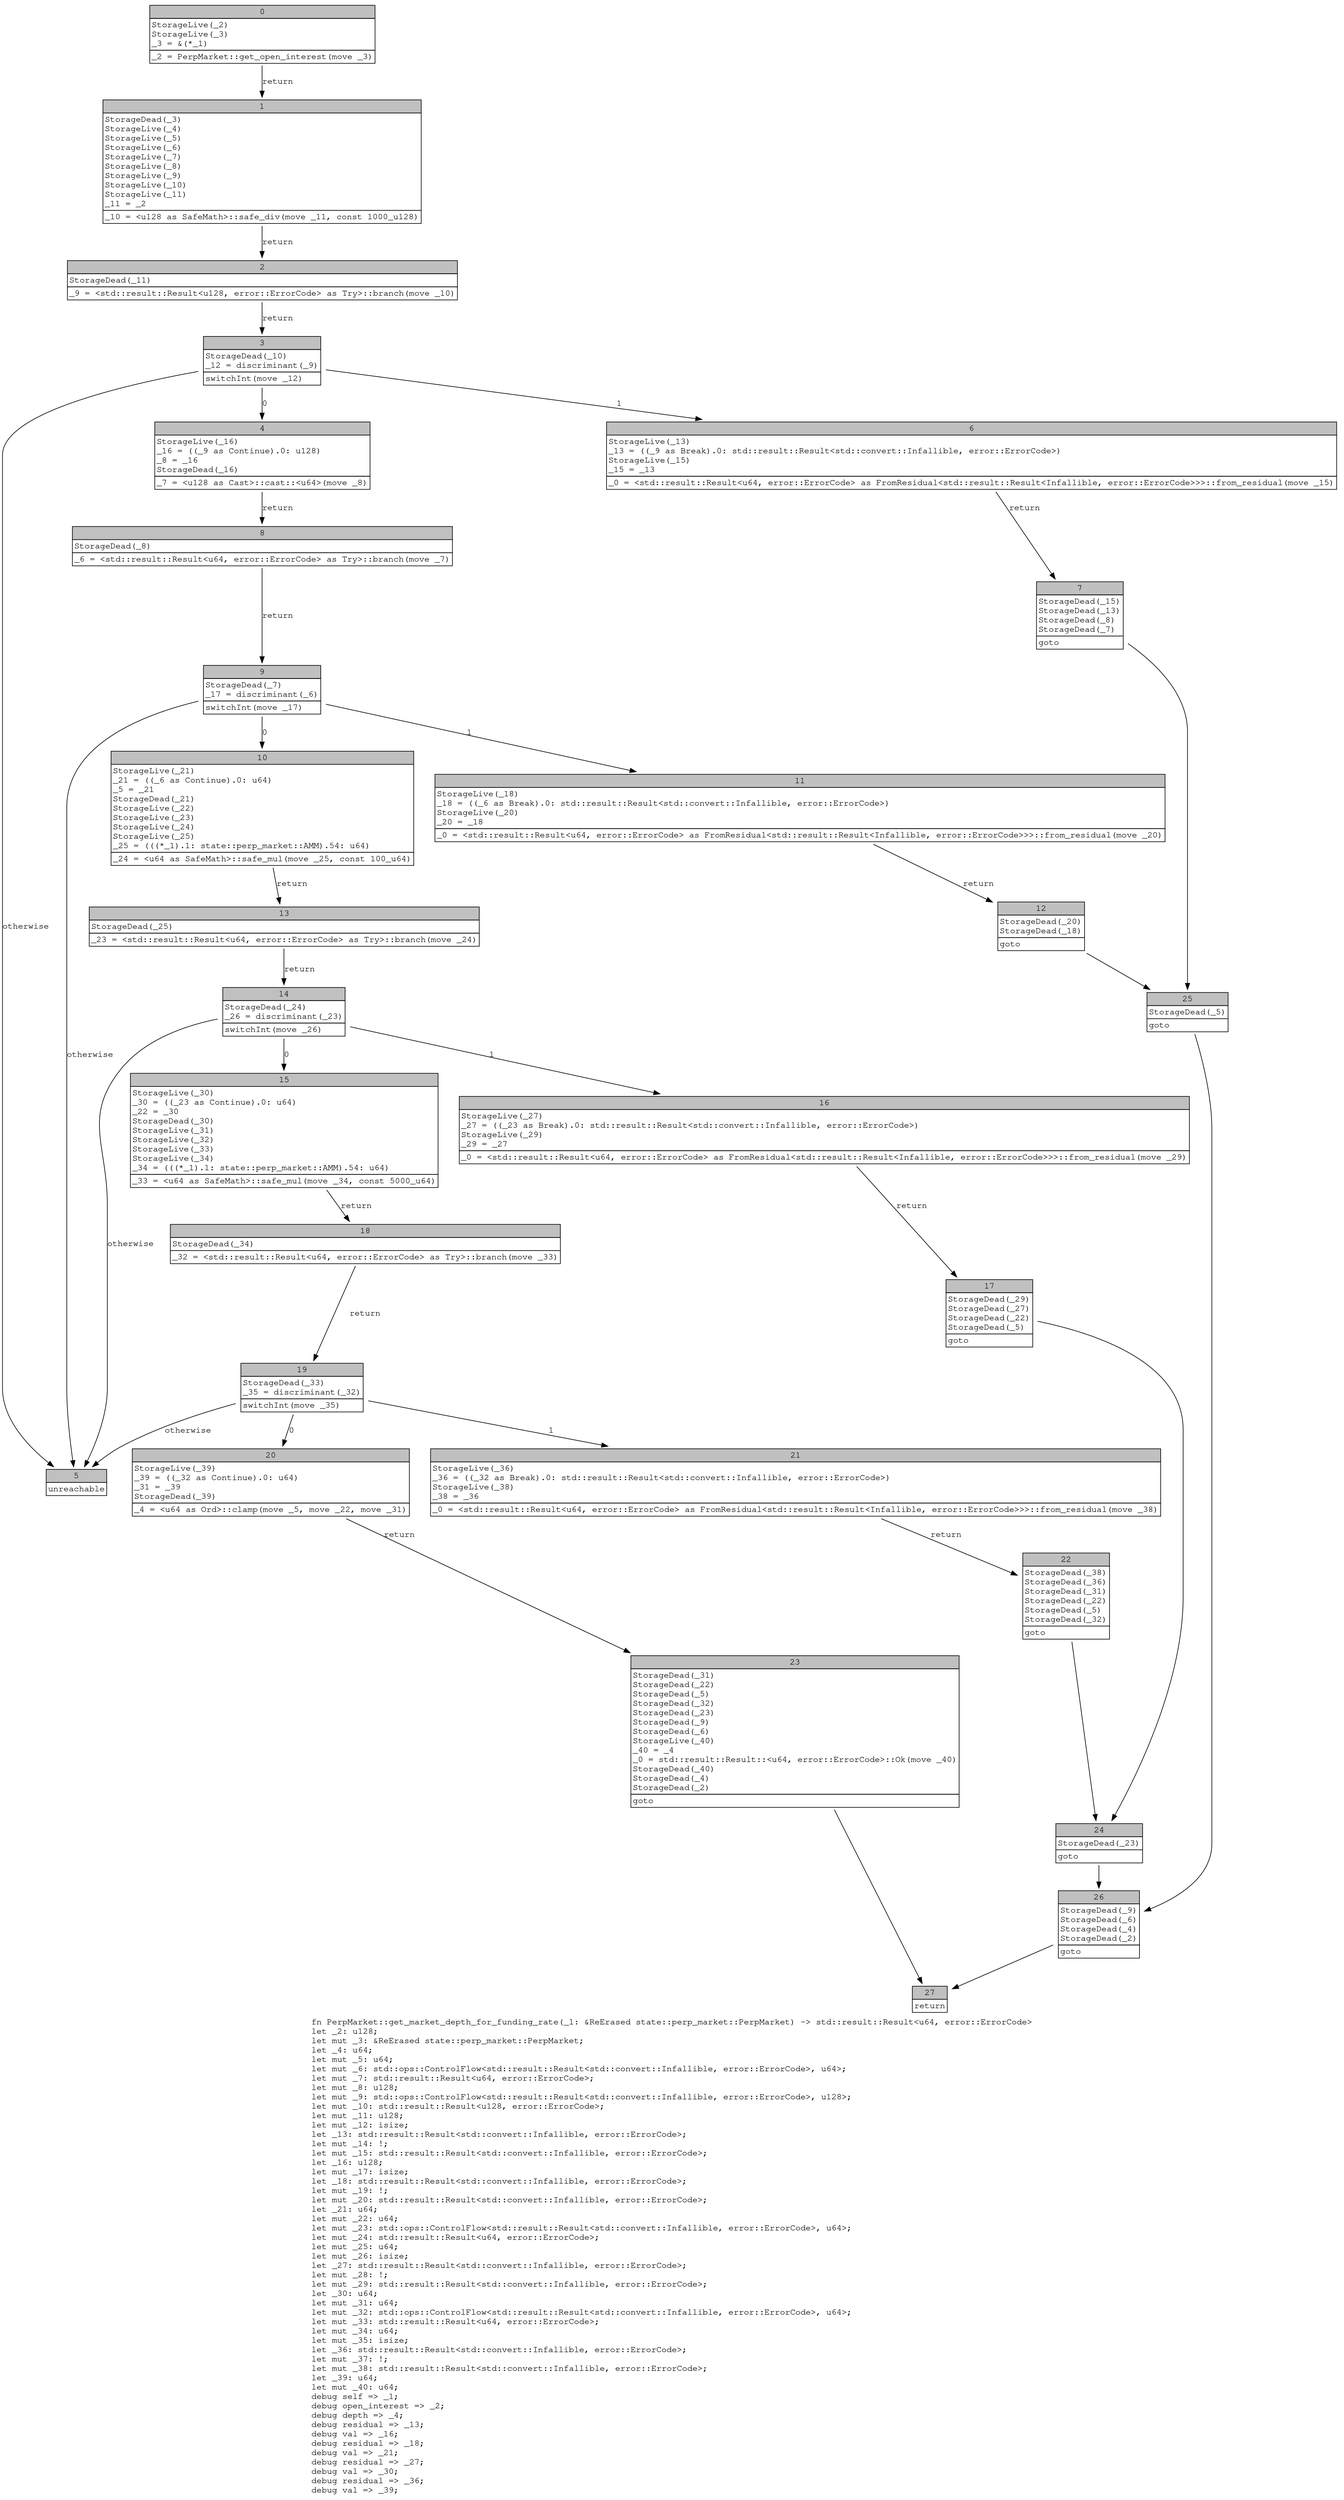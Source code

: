 digraph Mir_0_3804 {
    graph [fontname="Courier, monospace"];
    node [fontname="Courier, monospace"];
    edge [fontname="Courier, monospace"];
    label=<fn PerpMarket::get_market_depth_for_funding_rate(_1: &amp;ReErased state::perp_market::PerpMarket) -&gt; std::result::Result&lt;u64, error::ErrorCode&gt;<br align="left"/>let _2: u128;<br align="left"/>let mut _3: &amp;ReErased state::perp_market::PerpMarket;<br align="left"/>let _4: u64;<br align="left"/>let mut _5: u64;<br align="left"/>let mut _6: std::ops::ControlFlow&lt;std::result::Result&lt;std::convert::Infallible, error::ErrorCode&gt;, u64&gt;;<br align="left"/>let mut _7: std::result::Result&lt;u64, error::ErrorCode&gt;;<br align="left"/>let mut _8: u128;<br align="left"/>let mut _9: std::ops::ControlFlow&lt;std::result::Result&lt;std::convert::Infallible, error::ErrorCode&gt;, u128&gt;;<br align="left"/>let mut _10: std::result::Result&lt;u128, error::ErrorCode&gt;;<br align="left"/>let mut _11: u128;<br align="left"/>let mut _12: isize;<br align="left"/>let _13: std::result::Result&lt;std::convert::Infallible, error::ErrorCode&gt;;<br align="left"/>let mut _14: !;<br align="left"/>let mut _15: std::result::Result&lt;std::convert::Infallible, error::ErrorCode&gt;;<br align="left"/>let _16: u128;<br align="left"/>let mut _17: isize;<br align="left"/>let _18: std::result::Result&lt;std::convert::Infallible, error::ErrorCode&gt;;<br align="left"/>let mut _19: !;<br align="left"/>let mut _20: std::result::Result&lt;std::convert::Infallible, error::ErrorCode&gt;;<br align="left"/>let _21: u64;<br align="left"/>let mut _22: u64;<br align="left"/>let mut _23: std::ops::ControlFlow&lt;std::result::Result&lt;std::convert::Infallible, error::ErrorCode&gt;, u64&gt;;<br align="left"/>let mut _24: std::result::Result&lt;u64, error::ErrorCode&gt;;<br align="left"/>let mut _25: u64;<br align="left"/>let mut _26: isize;<br align="left"/>let _27: std::result::Result&lt;std::convert::Infallible, error::ErrorCode&gt;;<br align="left"/>let mut _28: !;<br align="left"/>let mut _29: std::result::Result&lt;std::convert::Infallible, error::ErrorCode&gt;;<br align="left"/>let _30: u64;<br align="left"/>let mut _31: u64;<br align="left"/>let mut _32: std::ops::ControlFlow&lt;std::result::Result&lt;std::convert::Infallible, error::ErrorCode&gt;, u64&gt;;<br align="left"/>let mut _33: std::result::Result&lt;u64, error::ErrorCode&gt;;<br align="left"/>let mut _34: u64;<br align="left"/>let mut _35: isize;<br align="left"/>let _36: std::result::Result&lt;std::convert::Infallible, error::ErrorCode&gt;;<br align="left"/>let mut _37: !;<br align="left"/>let mut _38: std::result::Result&lt;std::convert::Infallible, error::ErrorCode&gt;;<br align="left"/>let _39: u64;<br align="left"/>let mut _40: u64;<br align="left"/>debug self =&gt; _1;<br align="left"/>debug open_interest =&gt; _2;<br align="left"/>debug depth =&gt; _4;<br align="left"/>debug residual =&gt; _13;<br align="left"/>debug val =&gt; _16;<br align="left"/>debug residual =&gt; _18;<br align="left"/>debug val =&gt; _21;<br align="left"/>debug residual =&gt; _27;<br align="left"/>debug val =&gt; _30;<br align="left"/>debug residual =&gt; _36;<br align="left"/>debug val =&gt; _39;<br align="left"/>>;
    bb0__0_3804 [shape="none", label=<<table border="0" cellborder="1" cellspacing="0"><tr><td bgcolor="gray" align="center" colspan="1">0</td></tr><tr><td align="left" balign="left">StorageLive(_2)<br/>StorageLive(_3)<br/>_3 = &amp;(*_1)<br/></td></tr><tr><td align="left">_2 = PerpMarket::get_open_interest(move _3)</td></tr></table>>];
    bb1__0_3804 [shape="none", label=<<table border="0" cellborder="1" cellspacing="0"><tr><td bgcolor="gray" align="center" colspan="1">1</td></tr><tr><td align="left" balign="left">StorageDead(_3)<br/>StorageLive(_4)<br/>StorageLive(_5)<br/>StorageLive(_6)<br/>StorageLive(_7)<br/>StorageLive(_8)<br/>StorageLive(_9)<br/>StorageLive(_10)<br/>StorageLive(_11)<br/>_11 = _2<br/></td></tr><tr><td align="left">_10 = &lt;u128 as SafeMath&gt;::safe_div(move _11, const 1000_u128)</td></tr></table>>];
    bb2__0_3804 [shape="none", label=<<table border="0" cellborder="1" cellspacing="0"><tr><td bgcolor="gray" align="center" colspan="1">2</td></tr><tr><td align="left" balign="left">StorageDead(_11)<br/></td></tr><tr><td align="left">_9 = &lt;std::result::Result&lt;u128, error::ErrorCode&gt; as Try&gt;::branch(move _10)</td></tr></table>>];
    bb3__0_3804 [shape="none", label=<<table border="0" cellborder="1" cellspacing="0"><tr><td bgcolor="gray" align="center" colspan="1">3</td></tr><tr><td align="left" balign="left">StorageDead(_10)<br/>_12 = discriminant(_9)<br/></td></tr><tr><td align="left">switchInt(move _12)</td></tr></table>>];
    bb4__0_3804 [shape="none", label=<<table border="0" cellborder="1" cellspacing="0"><tr><td bgcolor="gray" align="center" colspan="1">4</td></tr><tr><td align="left" balign="left">StorageLive(_16)<br/>_16 = ((_9 as Continue).0: u128)<br/>_8 = _16<br/>StorageDead(_16)<br/></td></tr><tr><td align="left">_7 = &lt;u128 as Cast&gt;::cast::&lt;u64&gt;(move _8)</td></tr></table>>];
    bb5__0_3804 [shape="none", label=<<table border="0" cellborder="1" cellspacing="0"><tr><td bgcolor="gray" align="center" colspan="1">5</td></tr><tr><td align="left">unreachable</td></tr></table>>];
    bb6__0_3804 [shape="none", label=<<table border="0" cellborder="1" cellspacing="0"><tr><td bgcolor="gray" align="center" colspan="1">6</td></tr><tr><td align="left" balign="left">StorageLive(_13)<br/>_13 = ((_9 as Break).0: std::result::Result&lt;std::convert::Infallible, error::ErrorCode&gt;)<br/>StorageLive(_15)<br/>_15 = _13<br/></td></tr><tr><td align="left">_0 = &lt;std::result::Result&lt;u64, error::ErrorCode&gt; as FromResidual&lt;std::result::Result&lt;Infallible, error::ErrorCode&gt;&gt;&gt;::from_residual(move _15)</td></tr></table>>];
    bb7__0_3804 [shape="none", label=<<table border="0" cellborder="1" cellspacing="0"><tr><td bgcolor="gray" align="center" colspan="1">7</td></tr><tr><td align="left" balign="left">StorageDead(_15)<br/>StorageDead(_13)<br/>StorageDead(_8)<br/>StorageDead(_7)<br/></td></tr><tr><td align="left">goto</td></tr></table>>];
    bb8__0_3804 [shape="none", label=<<table border="0" cellborder="1" cellspacing="0"><tr><td bgcolor="gray" align="center" colspan="1">8</td></tr><tr><td align="left" balign="left">StorageDead(_8)<br/></td></tr><tr><td align="left">_6 = &lt;std::result::Result&lt;u64, error::ErrorCode&gt; as Try&gt;::branch(move _7)</td></tr></table>>];
    bb9__0_3804 [shape="none", label=<<table border="0" cellborder="1" cellspacing="0"><tr><td bgcolor="gray" align="center" colspan="1">9</td></tr><tr><td align="left" balign="left">StorageDead(_7)<br/>_17 = discriminant(_6)<br/></td></tr><tr><td align="left">switchInt(move _17)</td></tr></table>>];
    bb10__0_3804 [shape="none", label=<<table border="0" cellborder="1" cellspacing="0"><tr><td bgcolor="gray" align="center" colspan="1">10</td></tr><tr><td align="left" balign="left">StorageLive(_21)<br/>_21 = ((_6 as Continue).0: u64)<br/>_5 = _21<br/>StorageDead(_21)<br/>StorageLive(_22)<br/>StorageLive(_23)<br/>StorageLive(_24)<br/>StorageLive(_25)<br/>_25 = (((*_1).1: state::perp_market::AMM).54: u64)<br/></td></tr><tr><td align="left">_24 = &lt;u64 as SafeMath&gt;::safe_mul(move _25, const 100_u64)</td></tr></table>>];
    bb11__0_3804 [shape="none", label=<<table border="0" cellborder="1" cellspacing="0"><tr><td bgcolor="gray" align="center" colspan="1">11</td></tr><tr><td align="left" balign="left">StorageLive(_18)<br/>_18 = ((_6 as Break).0: std::result::Result&lt;std::convert::Infallible, error::ErrorCode&gt;)<br/>StorageLive(_20)<br/>_20 = _18<br/></td></tr><tr><td align="left">_0 = &lt;std::result::Result&lt;u64, error::ErrorCode&gt; as FromResidual&lt;std::result::Result&lt;Infallible, error::ErrorCode&gt;&gt;&gt;::from_residual(move _20)</td></tr></table>>];
    bb12__0_3804 [shape="none", label=<<table border="0" cellborder="1" cellspacing="0"><tr><td bgcolor="gray" align="center" colspan="1">12</td></tr><tr><td align="left" balign="left">StorageDead(_20)<br/>StorageDead(_18)<br/></td></tr><tr><td align="left">goto</td></tr></table>>];
    bb13__0_3804 [shape="none", label=<<table border="0" cellborder="1" cellspacing="0"><tr><td bgcolor="gray" align="center" colspan="1">13</td></tr><tr><td align="left" balign="left">StorageDead(_25)<br/></td></tr><tr><td align="left">_23 = &lt;std::result::Result&lt;u64, error::ErrorCode&gt; as Try&gt;::branch(move _24)</td></tr></table>>];
    bb14__0_3804 [shape="none", label=<<table border="0" cellborder="1" cellspacing="0"><tr><td bgcolor="gray" align="center" colspan="1">14</td></tr><tr><td align="left" balign="left">StorageDead(_24)<br/>_26 = discriminant(_23)<br/></td></tr><tr><td align="left">switchInt(move _26)</td></tr></table>>];
    bb15__0_3804 [shape="none", label=<<table border="0" cellborder="1" cellspacing="0"><tr><td bgcolor="gray" align="center" colspan="1">15</td></tr><tr><td align="left" balign="left">StorageLive(_30)<br/>_30 = ((_23 as Continue).0: u64)<br/>_22 = _30<br/>StorageDead(_30)<br/>StorageLive(_31)<br/>StorageLive(_32)<br/>StorageLive(_33)<br/>StorageLive(_34)<br/>_34 = (((*_1).1: state::perp_market::AMM).54: u64)<br/></td></tr><tr><td align="left">_33 = &lt;u64 as SafeMath&gt;::safe_mul(move _34, const 5000_u64)</td></tr></table>>];
    bb16__0_3804 [shape="none", label=<<table border="0" cellborder="1" cellspacing="0"><tr><td bgcolor="gray" align="center" colspan="1">16</td></tr><tr><td align="left" balign="left">StorageLive(_27)<br/>_27 = ((_23 as Break).0: std::result::Result&lt;std::convert::Infallible, error::ErrorCode&gt;)<br/>StorageLive(_29)<br/>_29 = _27<br/></td></tr><tr><td align="left">_0 = &lt;std::result::Result&lt;u64, error::ErrorCode&gt; as FromResidual&lt;std::result::Result&lt;Infallible, error::ErrorCode&gt;&gt;&gt;::from_residual(move _29)</td></tr></table>>];
    bb17__0_3804 [shape="none", label=<<table border="0" cellborder="1" cellspacing="0"><tr><td bgcolor="gray" align="center" colspan="1">17</td></tr><tr><td align="left" balign="left">StorageDead(_29)<br/>StorageDead(_27)<br/>StorageDead(_22)<br/>StorageDead(_5)<br/></td></tr><tr><td align="left">goto</td></tr></table>>];
    bb18__0_3804 [shape="none", label=<<table border="0" cellborder="1" cellspacing="0"><tr><td bgcolor="gray" align="center" colspan="1">18</td></tr><tr><td align="left" balign="left">StorageDead(_34)<br/></td></tr><tr><td align="left">_32 = &lt;std::result::Result&lt;u64, error::ErrorCode&gt; as Try&gt;::branch(move _33)</td></tr></table>>];
    bb19__0_3804 [shape="none", label=<<table border="0" cellborder="1" cellspacing="0"><tr><td bgcolor="gray" align="center" colspan="1">19</td></tr><tr><td align="left" balign="left">StorageDead(_33)<br/>_35 = discriminant(_32)<br/></td></tr><tr><td align="left">switchInt(move _35)</td></tr></table>>];
    bb20__0_3804 [shape="none", label=<<table border="0" cellborder="1" cellspacing="0"><tr><td bgcolor="gray" align="center" colspan="1">20</td></tr><tr><td align="left" balign="left">StorageLive(_39)<br/>_39 = ((_32 as Continue).0: u64)<br/>_31 = _39<br/>StorageDead(_39)<br/></td></tr><tr><td align="left">_4 = &lt;u64 as Ord&gt;::clamp(move _5, move _22, move _31)</td></tr></table>>];
    bb21__0_3804 [shape="none", label=<<table border="0" cellborder="1" cellspacing="0"><tr><td bgcolor="gray" align="center" colspan="1">21</td></tr><tr><td align="left" balign="left">StorageLive(_36)<br/>_36 = ((_32 as Break).0: std::result::Result&lt;std::convert::Infallible, error::ErrorCode&gt;)<br/>StorageLive(_38)<br/>_38 = _36<br/></td></tr><tr><td align="left">_0 = &lt;std::result::Result&lt;u64, error::ErrorCode&gt; as FromResidual&lt;std::result::Result&lt;Infallible, error::ErrorCode&gt;&gt;&gt;::from_residual(move _38)</td></tr></table>>];
    bb22__0_3804 [shape="none", label=<<table border="0" cellborder="1" cellspacing="0"><tr><td bgcolor="gray" align="center" colspan="1">22</td></tr><tr><td align="left" balign="left">StorageDead(_38)<br/>StorageDead(_36)<br/>StorageDead(_31)<br/>StorageDead(_22)<br/>StorageDead(_5)<br/>StorageDead(_32)<br/></td></tr><tr><td align="left">goto</td></tr></table>>];
    bb23__0_3804 [shape="none", label=<<table border="0" cellborder="1" cellspacing="0"><tr><td bgcolor="gray" align="center" colspan="1">23</td></tr><tr><td align="left" balign="left">StorageDead(_31)<br/>StorageDead(_22)<br/>StorageDead(_5)<br/>StorageDead(_32)<br/>StorageDead(_23)<br/>StorageDead(_9)<br/>StorageDead(_6)<br/>StorageLive(_40)<br/>_40 = _4<br/>_0 = std::result::Result::&lt;u64, error::ErrorCode&gt;::Ok(move _40)<br/>StorageDead(_40)<br/>StorageDead(_4)<br/>StorageDead(_2)<br/></td></tr><tr><td align="left">goto</td></tr></table>>];
    bb24__0_3804 [shape="none", label=<<table border="0" cellborder="1" cellspacing="0"><tr><td bgcolor="gray" align="center" colspan="1">24</td></tr><tr><td align="left" balign="left">StorageDead(_23)<br/></td></tr><tr><td align="left">goto</td></tr></table>>];
    bb25__0_3804 [shape="none", label=<<table border="0" cellborder="1" cellspacing="0"><tr><td bgcolor="gray" align="center" colspan="1">25</td></tr><tr><td align="left" balign="left">StorageDead(_5)<br/></td></tr><tr><td align="left">goto</td></tr></table>>];
    bb26__0_3804 [shape="none", label=<<table border="0" cellborder="1" cellspacing="0"><tr><td bgcolor="gray" align="center" colspan="1">26</td></tr><tr><td align="left" balign="left">StorageDead(_9)<br/>StorageDead(_6)<br/>StorageDead(_4)<br/>StorageDead(_2)<br/></td></tr><tr><td align="left">goto</td></tr></table>>];
    bb27__0_3804 [shape="none", label=<<table border="0" cellborder="1" cellspacing="0"><tr><td bgcolor="gray" align="center" colspan="1">27</td></tr><tr><td align="left">return</td></tr></table>>];
    bb0__0_3804 -> bb1__0_3804 [label="return"];
    bb1__0_3804 -> bb2__0_3804 [label="return"];
    bb2__0_3804 -> bb3__0_3804 [label="return"];
    bb3__0_3804 -> bb4__0_3804 [label="0"];
    bb3__0_3804 -> bb6__0_3804 [label="1"];
    bb3__0_3804 -> bb5__0_3804 [label="otherwise"];
    bb4__0_3804 -> bb8__0_3804 [label="return"];
    bb6__0_3804 -> bb7__0_3804 [label="return"];
    bb7__0_3804 -> bb25__0_3804 [label=""];
    bb8__0_3804 -> bb9__0_3804 [label="return"];
    bb9__0_3804 -> bb10__0_3804 [label="0"];
    bb9__0_3804 -> bb11__0_3804 [label="1"];
    bb9__0_3804 -> bb5__0_3804 [label="otherwise"];
    bb10__0_3804 -> bb13__0_3804 [label="return"];
    bb11__0_3804 -> bb12__0_3804 [label="return"];
    bb12__0_3804 -> bb25__0_3804 [label=""];
    bb13__0_3804 -> bb14__0_3804 [label="return"];
    bb14__0_3804 -> bb15__0_3804 [label="0"];
    bb14__0_3804 -> bb16__0_3804 [label="1"];
    bb14__0_3804 -> bb5__0_3804 [label="otherwise"];
    bb15__0_3804 -> bb18__0_3804 [label="return"];
    bb16__0_3804 -> bb17__0_3804 [label="return"];
    bb17__0_3804 -> bb24__0_3804 [label=""];
    bb18__0_3804 -> bb19__0_3804 [label="return"];
    bb19__0_3804 -> bb20__0_3804 [label="0"];
    bb19__0_3804 -> bb21__0_3804 [label="1"];
    bb19__0_3804 -> bb5__0_3804 [label="otherwise"];
    bb20__0_3804 -> bb23__0_3804 [label="return"];
    bb21__0_3804 -> bb22__0_3804 [label="return"];
    bb22__0_3804 -> bb24__0_3804 [label=""];
    bb23__0_3804 -> bb27__0_3804 [label=""];
    bb24__0_3804 -> bb26__0_3804 [label=""];
    bb25__0_3804 -> bb26__0_3804 [label=""];
    bb26__0_3804 -> bb27__0_3804 [label=""];
}
